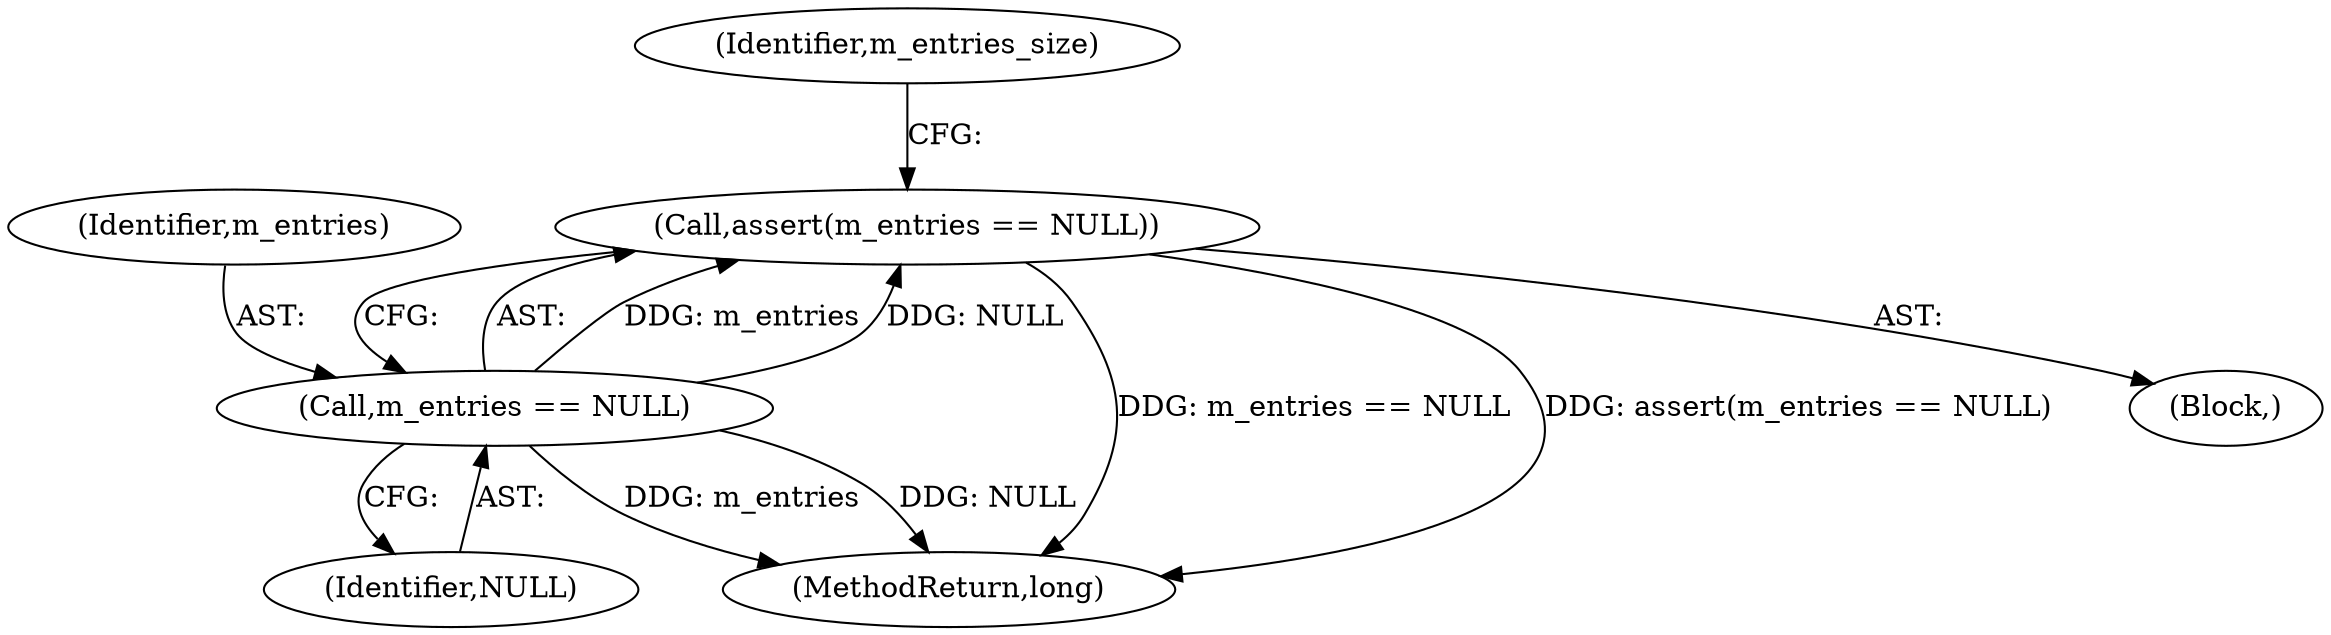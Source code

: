digraph "1_Android_04839626ed859623901ebd3a5fd483982186b59d_19@API" {
"1000124" [label="(Call,assert(m_entries == NULL))"];
"1000125" [label="(Call,m_entries == NULL)"];
"1000124" [label="(Call,assert(m_entries == NULL))"];
"1000127" [label="(Identifier,NULL)"];
"1000209" [label="(MethodReturn,long)"];
"1000126" [label="(Identifier,m_entries)"];
"1000125" [label="(Call,m_entries == NULL)"];
"1000123" [label="(Block,)"];
"1000130" [label="(Identifier,m_entries_size)"];
"1000124" -> "1000123"  [label="AST: "];
"1000124" -> "1000125"  [label="CFG: "];
"1000125" -> "1000124"  [label="AST: "];
"1000130" -> "1000124"  [label="CFG: "];
"1000124" -> "1000209"  [label="DDG: m_entries == NULL"];
"1000124" -> "1000209"  [label="DDG: assert(m_entries == NULL)"];
"1000125" -> "1000124"  [label="DDG: m_entries"];
"1000125" -> "1000124"  [label="DDG: NULL"];
"1000125" -> "1000127"  [label="CFG: "];
"1000126" -> "1000125"  [label="AST: "];
"1000127" -> "1000125"  [label="AST: "];
"1000125" -> "1000209"  [label="DDG: m_entries"];
"1000125" -> "1000209"  [label="DDG: NULL"];
}

